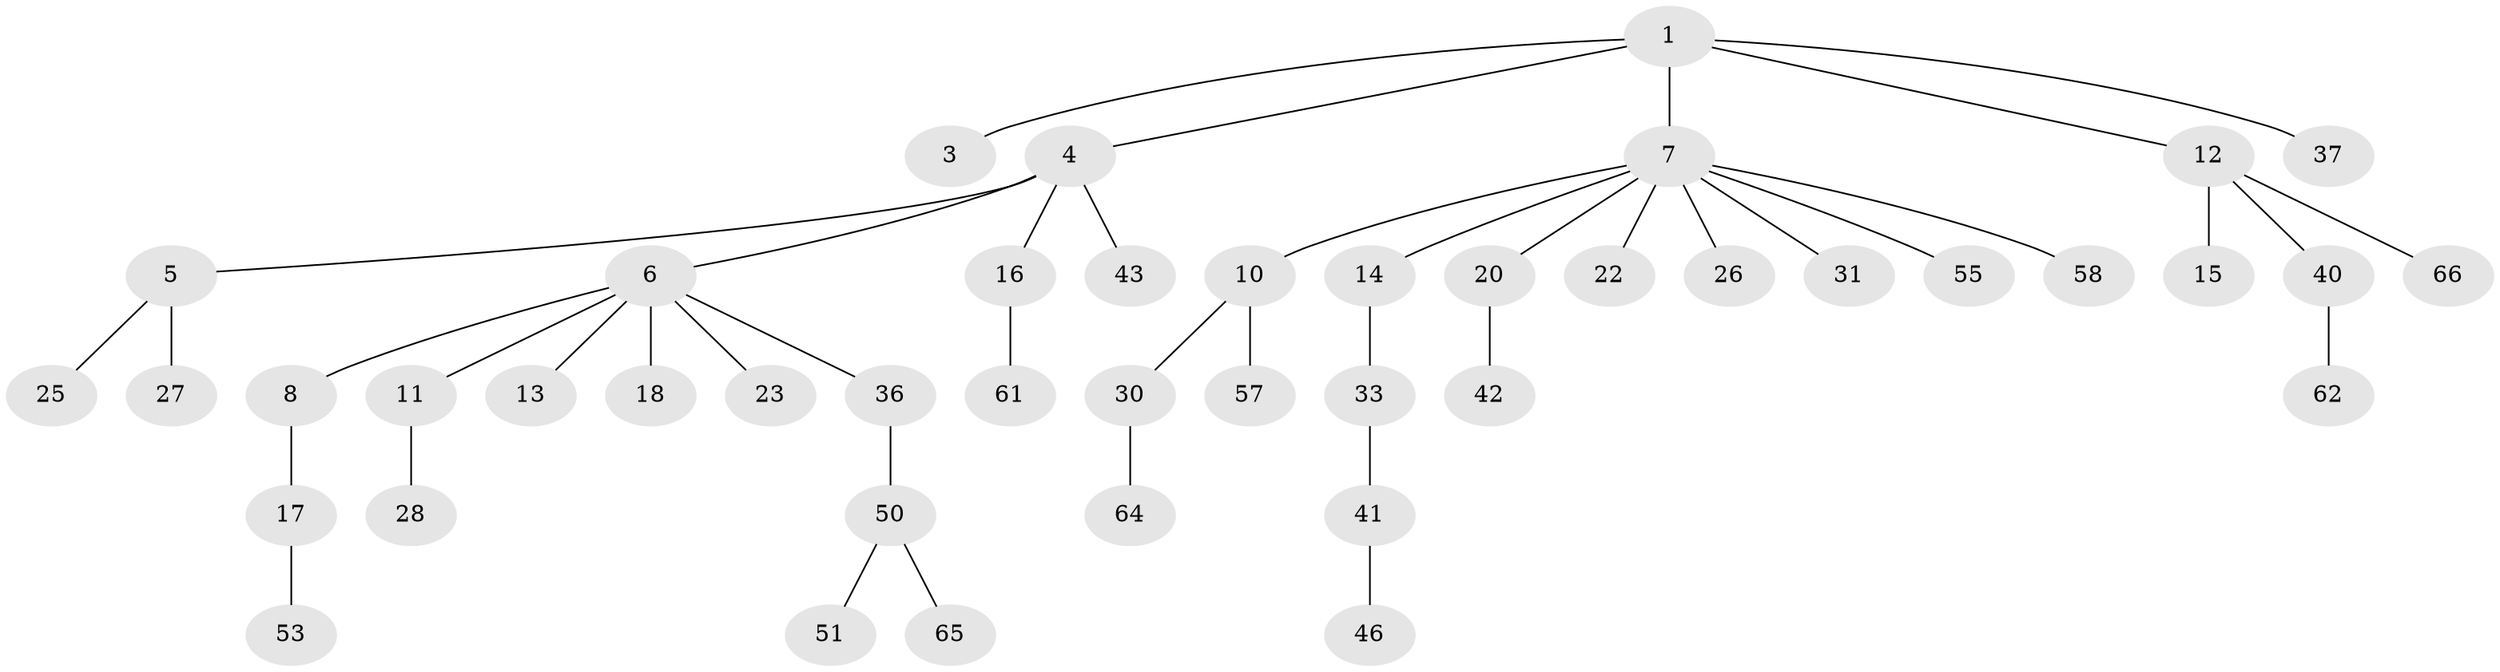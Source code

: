 // Generated by graph-tools (version 1.1) at 2025/24/03/03/25 07:24:08]
// undirected, 44 vertices, 43 edges
graph export_dot {
graph [start="1"]
  node [color=gray90,style=filled];
  1 [super="+2"];
  3 [super="+24"];
  4 [super="+39"];
  5 [super="+38"];
  6 [super="+34"];
  7 [super="+9"];
  8;
  10 [super="+21"];
  11 [super="+60"];
  12 [super="+29"];
  13 [super="+45"];
  14;
  15;
  16 [super="+35"];
  17 [super="+19"];
  18;
  20 [super="+48"];
  22;
  23;
  25 [super="+49"];
  26 [super="+32"];
  27;
  28 [super="+54"];
  30 [super="+44"];
  31 [super="+67"];
  33 [super="+47"];
  36 [super="+63"];
  37;
  40 [super="+59"];
  41;
  42;
  43 [super="+56"];
  46;
  50 [super="+52"];
  51;
  53;
  55;
  57;
  58;
  61;
  62;
  64;
  65;
  66;
  1 -- 3;
  1 -- 4;
  1 -- 7;
  1 -- 12;
  1 -- 37;
  4 -- 5;
  4 -- 6;
  4 -- 16;
  4 -- 43;
  5 -- 25;
  5 -- 27;
  6 -- 8;
  6 -- 11;
  6 -- 13;
  6 -- 18;
  6 -- 23;
  6 -- 36;
  7 -- 14;
  7 -- 22;
  7 -- 26;
  7 -- 20;
  7 -- 55;
  7 -- 58;
  7 -- 10;
  7 -- 31;
  8 -- 17;
  10 -- 57;
  10 -- 30;
  11 -- 28;
  12 -- 15;
  12 -- 40;
  12 -- 66;
  14 -- 33;
  16 -- 61;
  17 -- 53;
  20 -- 42;
  30 -- 64;
  33 -- 41;
  36 -- 50;
  40 -- 62;
  41 -- 46;
  50 -- 51;
  50 -- 65;
}
